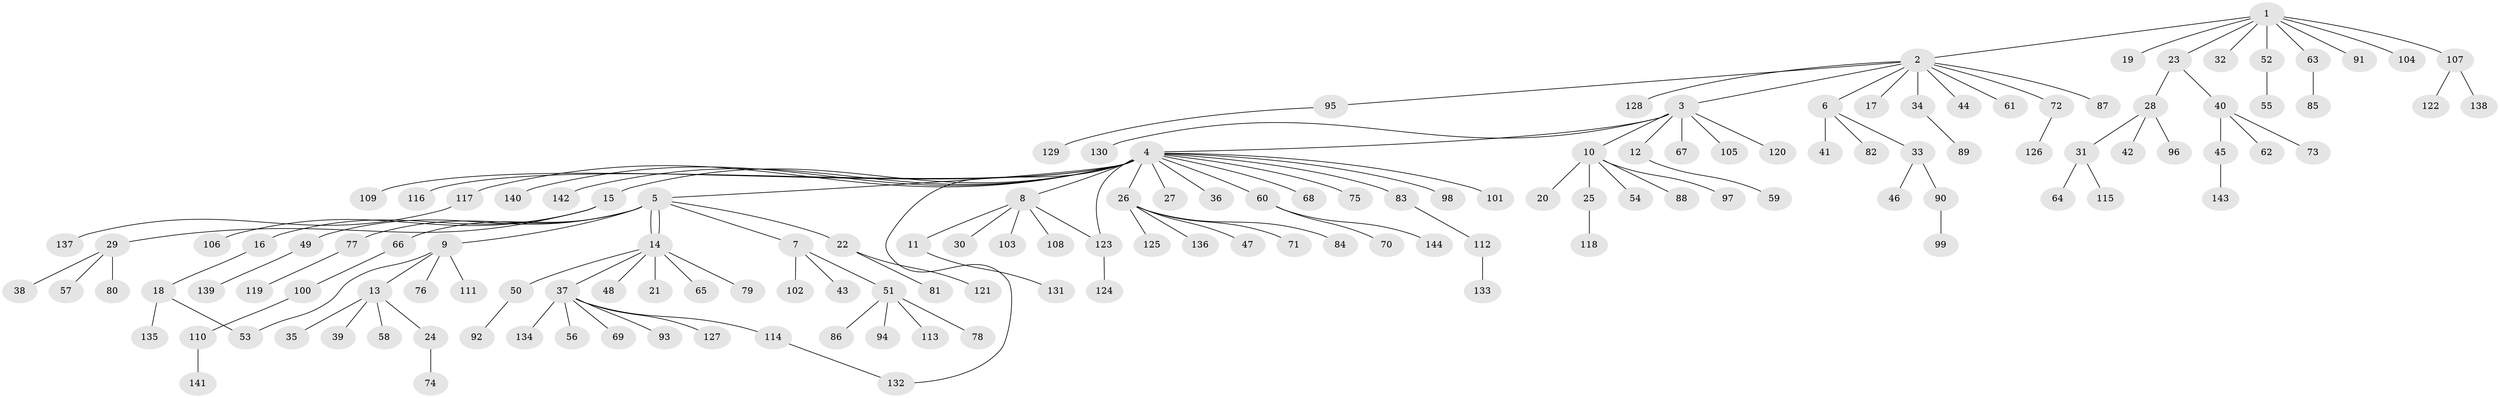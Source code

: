 // Generated by graph-tools (version 1.1) at 2025/49/03/09/25 03:49:58]
// undirected, 144 vertices, 147 edges
graph export_dot {
graph [start="1"]
  node [color=gray90,style=filled];
  1;
  2;
  3;
  4;
  5;
  6;
  7;
  8;
  9;
  10;
  11;
  12;
  13;
  14;
  15;
  16;
  17;
  18;
  19;
  20;
  21;
  22;
  23;
  24;
  25;
  26;
  27;
  28;
  29;
  30;
  31;
  32;
  33;
  34;
  35;
  36;
  37;
  38;
  39;
  40;
  41;
  42;
  43;
  44;
  45;
  46;
  47;
  48;
  49;
  50;
  51;
  52;
  53;
  54;
  55;
  56;
  57;
  58;
  59;
  60;
  61;
  62;
  63;
  64;
  65;
  66;
  67;
  68;
  69;
  70;
  71;
  72;
  73;
  74;
  75;
  76;
  77;
  78;
  79;
  80;
  81;
  82;
  83;
  84;
  85;
  86;
  87;
  88;
  89;
  90;
  91;
  92;
  93;
  94;
  95;
  96;
  97;
  98;
  99;
  100;
  101;
  102;
  103;
  104;
  105;
  106;
  107;
  108;
  109;
  110;
  111;
  112;
  113;
  114;
  115;
  116;
  117;
  118;
  119;
  120;
  121;
  122;
  123;
  124;
  125;
  126;
  127;
  128;
  129;
  130;
  131;
  132;
  133;
  134;
  135;
  136;
  137;
  138;
  139;
  140;
  141;
  142;
  143;
  144;
  1 -- 2;
  1 -- 19;
  1 -- 23;
  1 -- 32;
  1 -- 52;
  1 -- 63;
  1 -- 91;
  1 -- 104;
  1 -- 107;
  2 -- 3;
  2 -- 6;
  2 -- 17;
  2 -- 34;
  2 -- 44;
  2 -- 61;
  2 -- 72;
  2 -- 87;
  2 -- 95;
  2 -- 128;
  3 -- 4;
  3 -- 10;
  3 -- 12;
  3 -- 67;
  3 -- 105;
  3 -- 120;
  3 -- 130;
  4 -- 5;
  4 -- 8;
  4 -- 15;
  4 -- 26;
  4 -- 27;
  4 -- 36;
  4 -- 60;
  4 -- 68;
  4 -- 75;
  4 -- 83;
  4 -- 98;
  4 -- 101;
  4 -- 109;
  4 -- 116;
  4 -- 117;
  4 -- 123;
  4 -- 132;
  4 -- 140;
  4 -- 142;
  5 -- 7;
  5 -- 9;
  5 -- 14;
  5 -- 14;
  5 -- 22;
  5 -- 49;
  5 -- 66;
  5 -- 77;
  6 -- 33;
  6 -- 41;
  6 -- 82;
  7 -- 43;
  7 -- 51;
  7 -- 102;
  8 -- 11;
  8 -- 30;
  8 -- 103;
  8 -- 108;
  8 -- 123;
  9 -- 13;
  9 -- 53;
  9 -- 76;
  9 -- 111;
  10 -- 20;
  10 -- 25;
  10 -- 54;
  10 -- 88;
  10 -- 97;
  11 -- 131;
  12 -- 59;
  13 -- 24;
  13 -- 35;
  13 -- 39;
  13 -- 58;
  14 -- 21;
  14 -- 37;
  14 -- 48;
  14 -- 50;
  14 -- 65;
  14 -- 79;
  15 -- 16;
  15 -- 29;
  15 -- 106;
  16 -- 18;
  18 -- 53;
  18 -- 135;
  22 -- 81;
  22 -- 121;
  23 -- 28;
  23 -- 40;
  24 -- 74;
  25 -- 118;
  26 -- 47;
  26 -- 71;
  26 -- 84;
  26 -- 125;
  26 -- 136;
  28 -- 31;
  28 -- 42;
  28 -- 96;
  29 -- 38;
  29 -- 57;
  29 -- 80;
  31 -- 64;
  31 -- 115;
  33 -- 46;
  33 -- 90;
  34 -- 89;
  37 -- 56;
  37 -- 69;
  37 -- 93;
  37 -- 114;
  37 -- 127;
  37 -- 134;
  40 -- 45;
  40 -- 62;
  40 -- 73;
  45 -- 143;
  49 -- 139;
  50 -- 92;
  51 -- 78;
  51 -- 86;
  51 -- 94;
  51 -- 113;
  52 -- 55;
  60 -- 70;
  60 -- 144;
  63 -- 85;
  66 -- 100;
  72 -- 126;
  77 -- 119;
  83 -- 112;
  90 -- 99;
  95 -- 129;
  100 -- 110;
  107 -- 122;
  107 -- 138;
  110 -- 141;
  112 -- 133;
  114 -- 132;
  117 -- 137;
  123 -- 124;
}
